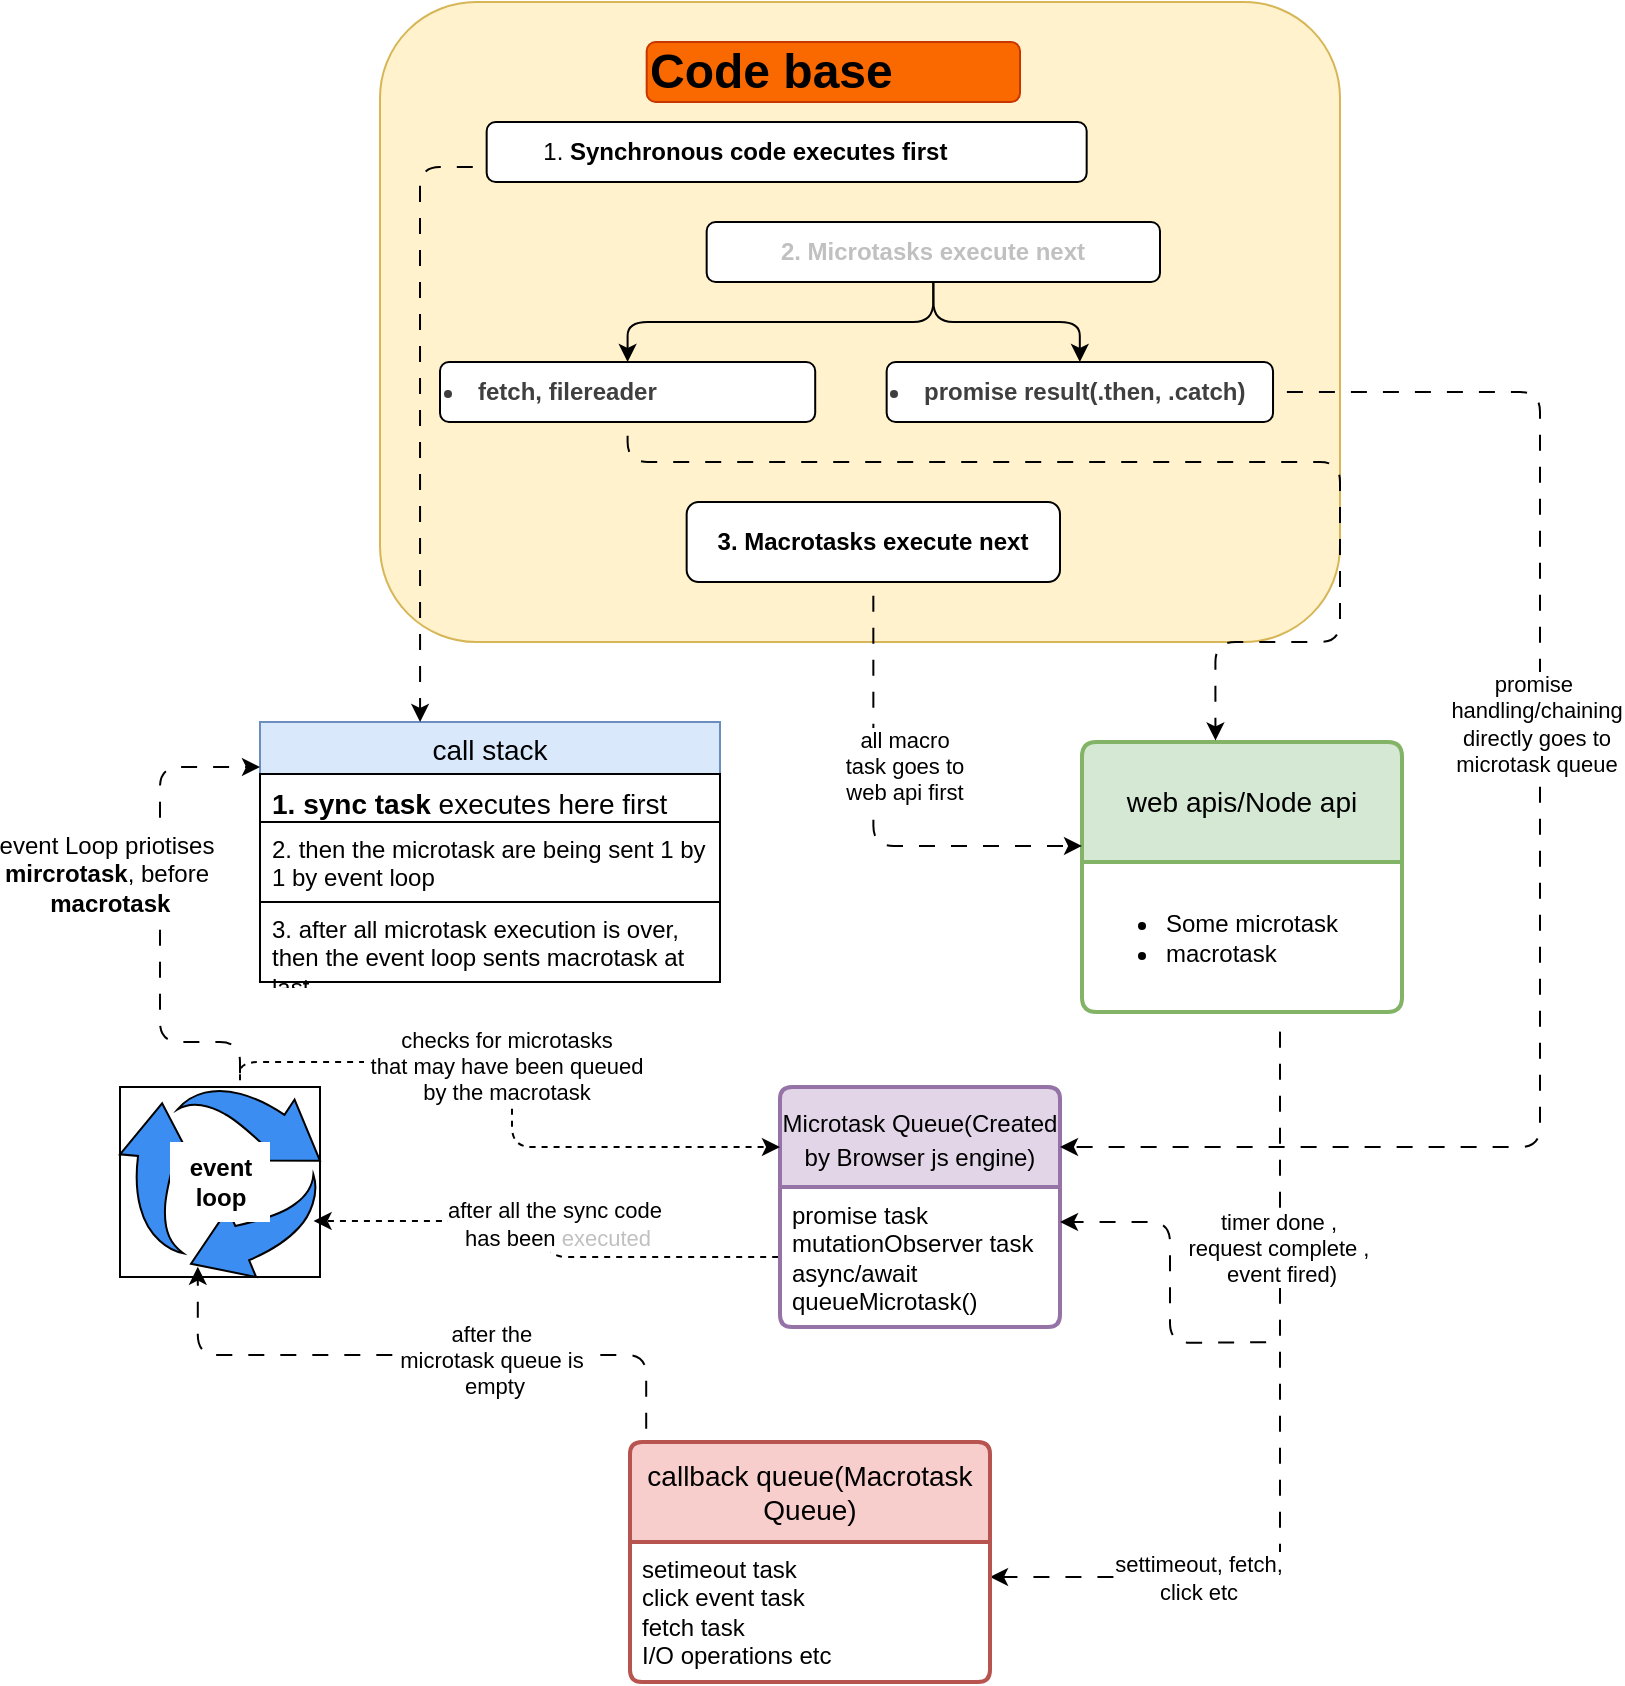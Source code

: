 <mxfile>
    <diagram id="r42jsTGxHJVRxmjJ8FQ8" name="Page-1">
        <mxGraphModel dx="839" dy="1619" grid="1" gridSize="10" guides="1" tooltips="1" connect="1" arrows="1" fold="1" page="1" pageScale="1" pageWidth="850" pageHeight="1100" background="none" math="0" shadow="0">
            <root>
                <mxCell id="0"/>
                <mxCell id="1" parent="0"/>
                <mxCell id="48" style="edgeStyle=none;html=1;exitX=0.5;exitY=0;exitDx=0;exitDy=0;" parent="1" source="44" target="43" edge="1">
                    <mxGeometry relative="1" as="geometry"/>
                </mxCell>
                <mxCell id="30" value="" style="rounded=1;whiteSpace=wrap;html=1;movable=1;resizable=1;rotatable=1;deletable=1;editable=1;locked=0;connectable=1;container=1;fillColor=#fff2cc;strokeColor=#d6b656;" parent="1" vertex="1">
                    <mxGeometry x="210" y="-100" width="480" height="320" as="geometry"/>
                </mxCell>
                <mxCell id="31" value="&lt;ol&gt;&lt;li&gt;&lt;span style=&quot;font-weight: 700; text-wrap-mode: nowrap; background-color: transparent;&quot;&gt;Synchronous code executes first&lt;/span&gt;&lt;/li&gt;&lt;/ol&gt;" style="rounded=1;whiteSpace=wrap;html=1;align=left;direction=east;" parent="30" vertex="1">
                    <mxGeometry x="53.333" y="60" width="300" height="30" as="geometry"/>
                </mxCell>
                <mxCell id="42" value="&lt;b&gt;&lt;font style=&quot;font-size: 24px;&quot;&gt;Code base&lt;/font&gt;&lt;/b&gt;" style="rounded=1;whiteSpace=wrap;html=1;align=left;fillColor=#fa6800;fontColor=#000000;strokeColor=#C73500;" parent="30" vertex="1">
                    <mxGeometry x="133.333" y="20" width="186.667" height="30" as="geometry"/>
                </mxCell>
                <mxCell id="32" value="&lt;div style=&quot;&quot;&gt;&lt;font style=&quot;color: light-dark(rgb(0, 0, 0), rgb(255, 255, 255));&quot;&gt;&lt;span style=&quot;background-color: transparent; text-wrap-mode: nowrap; font-weight: 700;&quot;&gt;3. Macrotasks&amp;nbsp;&lt;/span&gt;&lt;span style=&quot;background-color: transparent; text-wrap-mode: nowrap; font-weight: 700;&quot;&gt;execute next&lt;/span&gt;&lt;/font&gt;&lt;/div&gt;" style="rounded=1;whiteSpace=wrap;html=1;align=center;" parent="30" vertex="1">
                    <mxGeometry x="153.33" y="250" width="186.67" height="40" as="geometry"/>
                </mxCell>
                <mxCell id="33" value="&lt;span style=&quot;background-color: transparent; font-weight: 700; text-wrap-mode: nowrap;&quot;&gt;&lt;font style=&quot;color: light-dark(rgb(192, 192, 192), rgb(255, 255, 255));&quot;&gt;2. Microtasks execute next&lt;/font&gt;&lt;/span&gt;" style="rounded=1;whiteSpace=wrap;html=1;align=center;" parent="30" vertex="1">
                    <mxGeometry x="163.333" y="110" width="226.667" height="30" as="geometry"/>
                </mxCell>
                <mxCell id="79" value="&lt;li style=&quot;color: rgb(63, 63, 63); scrollbar-color: rgb(226, 226, 226) rgb(251, 251, 251); font-weight: 700; text-wrap-mode: nowrap;&quot; class=&quot;whitespace-normal break-words&quot;&gt;promise result(.then, .catch)&lt;/li&gt;" style="rounded=1;whiteSpace=wrap;html=1;align=left;" vertex="1" parent="30">
                    <mxGeometry x="253.328" y="180" width="193.183" height="30" as="geometry"/>
                </mxCell>
                <mxCell id="78" value="&lt;li style=&quot;color: rgb(63, 63, 63); scrollbar-color: rgb(226, 226, 226) rgb(251, 251, 251); font-weight: 700; text-wrap-mode: nowrap;&quot; class=&quot;whitespace-normal break-words&quot;&gt;fetch, filereader&lt;/li&gt;" style="rounded=1;whiteSpace=wrap;html=1;align=left;" vertex="1" parent="30">
                    <mxGeometry x="29.998" y="180" width="187.602" height="30" as="geometry"/>
                </mxCell>
                <mxCell id="80" value="" style="endArrow=classic;html=1;exitX=0.5;exitY=1;exitDx=0;exitDy=0;entryX=0.5;entryY=0;entryDx=0;entryDy=0;edgeStyle=orthogonalEdgeStyle;" edge="1" parent="30" source="33" target="78">
                    <mxGeometry width="50" height="50" relative="1" as="geometry">
                        <mxPoint x="130" y="290" as="sourcePoint"/>
                        <mxPoint x="180" y="240" as="targetPoint"/>
                    </mxGeometry>
                </mxCell>
                <mxCell id="81" value="" style="endArrow=classic;html=1;entryX=0.5;entryY=0;entryDx=0;entryDy=0;exitX=0.5;exitY=1;exitDx=0;exitDy=0;edgeStyle=orthogonalEdgeStyle;" edge="1" parent="30" source="33" target="79">
                    <mxGeometry width="50" height="50" relative="1" as="geometry">
                        <mxPoint x="280" y="150" as="sourcePoint"/>
                        <mxPoint x="134" y="190" as="targetPoint"/>
                    </mxGeometry>
                </mxCell>
                <mxCell id="11" value="" style="edgeStyle=orthogonalEdgeStyle;html=1;entryX=1;entryY=0.25;entryDx=0;entryDy=0;flowAnimation=1;exitX=0.625;exitY=1.047;exitDx=0;exitDy=0;exitPerimeter=0;" parent="1" source="12" target="8" edge="1">
                    <mxGeometry relative="1" as="geometry">
                        <Array as="points">
                            <mxPoint x="660" y="688"/>
                        </Array>
                    </mxGeometry>
                </mxCell>
                <mxCell id="50" value="timer done ,&lt;div&gt;request complete ,&lt;div&gt;&amp;nbsp;event fired)&lt;/div&gt;&lt;/div&gt;" style="edgeLabel;html=1;align=center;verticalAlign=middle;resizable=0;points=[];" parent="11" vertex="1" connectable="0">
                    <mxGeometry x="-0.46" y="-1" relative="1" as="geometry">
                        <mxPoint as="offset"/>
                    </mxGeometry>
                </mxCell>
                <mxCell id="53" value="settimeout, fetch,&lt;div&gt;click etc&lt;/div&gt;" style="edgeLabel;html=1;align=center;verticalAlign=middle;resizable=0;points=[];" parent="11" vertex="1" connectable="0">
                    <mxGeometry x="0.514" relative="1" as="geometry">
                        <mxPoint as="offset"/>
                    </mxGeometry>
                </mxCell>
                <mxCell id="5" value="web apis/Node api" style="swimlane;childLayout=stackLayout;horizontal=1;startSize=60;horizontalStack=0;rounded=1;fontSize=14;fontStyle=0;strokeWidth=2;resizeParent=0;resizeLast=1;shadow=0;dashed=0;align=center;arcSize=4;whiteSpace=wrap;html=1;fillColor=#d5e8d4;strokeColor=#82b366;" parent="1" vertex="1">
                    <mxGeometry x="561" y="270" width="160" height="135" as="geometry"/>
                </mxCell>
                <mxCell id="12" value="&lt;ul&gt;&lt;li&gt;Some microtask&lt;/li&gt;&lt;li&gt;macrotask&lt;/li&gt;&lt;/ul&gt;" style="text;html=1;align=left;verticalAlign=middle;resizable=0;points=[];autosize=1;" parent="5" vertex="1">
                    <mxGeometry y="60" width="160" height="75" as="geometry"/>
                </mxCell>
                <mxCell id="15" value="" style="html=1;entryX=0.968;entryY=0.705;entryDx=0;entryDy=0;exitX=0;exitY=0.5;exitDx=0;exitDy=0;flowAnimation=1;entryPerimeter=0;edgeStyle=elbowEdgeStyle;dashed=1;" parent="1" source="44" target="56" edge="1">
                    <mxGeometry relative="1" as="geometry">
                        <mxPoint x="271" y="470" as="sourcePoint"/>
                        <mxPoint x="300" y="410" as="targetPoint"/>
                    </mxGeometry>
                </mxCell>
                <mxCell id="16" value="&lt;div&gt;after all the sync code&lt;/div&gt;&lt;div&gt;&amp;nbsp;has been&amp;nbsp;&lt;span style=&quot;color: rgb(192, 192, 192); background-color: light-dark(#ffffff, var(--ge-dark-color, #121212));&quot;&gt;executed&lt;/span&gt;&lt;/div&gt;" style="edgeLabel;html=1;align=center;verticalAlign=middle;resizable=0;points=[];" parent="15" vertex="1" connectable="0">
                    <mxGeometry x="0.07" y="3" relative="1" as="geometry">
                        <mxPoint x="3" y="-2" as="offset"/>
                    </mxGeometry>
                </mxCell>
                <mxCell id="7" value="callback queue(Macrotask Queue)" style="swimlane;childLayout=stackLayout;horizontal=1;startSize=50;horizontalStack=0;rounded=1;fontSize=14;fontStyle=0;strokeWidth=2;resizeParent=0;resizeLast=1;shadow=0;dashed=0;align=center;arcSize=4;whiteSpace=wrap;html=1;fillColor=#f8cecc;strokeColor=#b85450;" parent="1" vertex="1">
                    <mxGeometry x="335" y="620" width="180" height="120" as="geometry"/>
                </mxCell>
                <mxCell id="8" value="setimeout task&lt;div&gt;click event task&lt;/div&gt;&lt;div&gt;fetch task&lt;/div&gt;&lt;div&gt;I/O operations etc&lt;/div&gt;" style="align=left;strokeColor=none;fillColor=none;spacingLeft=4;fontSize=12;verticalAlign=top;resizable=0;rotatable=0;part=1;html=1;" parent="7" vertex="1">
                    <mxGeometry y="50" width="180" height="70" as="geometry"/>
                </mxCell>
                <mxCell id="10" value="" style="whiteSpace=wrap;html=1;fontSize=14;fontStyle=0;startSize=50;rounded=1;strokeWidth=2;shadow=0;dashed=0;arcSize=4;" parent="7" vertex="1">
                    <mxGeometry y="120" width="180" as="geometry"/>
                </mxCell>
                <mxCell id="17" value="" style="html=1;flowAnimation=1;exitX=0.5;exitY=1;exitDx=0;exitDy=0;entryX=0;entryY=0.385;entryDx=0;entryDy=0;entryPerimeter=0;edgeStyle=orthogonalEdgeStyle;" parent="1" source="32" target="5" edge="1">
                    <mxGeometry relative="1" as="geometry">
                        <mxPoint x="469" y="270" as="sourcePoint"/>
                        <mxPoint x="460" y="340" as="targetPoint"/>
                    </mxGeometry>
                </mxCell>
                <mxCell id="41" value="all macro&lt;div&gt;task goes to&lt;/div&gt;&lt;div&gt;web api first&lt;/div&gt;" style="edgeLabel;html=1;align=center;verticalAlign=middle;resizable=0;points=[];" parent="17" vertex="1" connectable="0">
                    <mxGeometry x="-0.26" y="4" relative="1" as="geometry">
                        <mxPoint x="11" y="4" as="offset"/>
                    </mxGeometry>
                </mxCell>
                <mxCell id="35" value="call stack" style="swimlane;fontStyle=0;childLayout=stackLayout;horizontal=1;startSize=26;horizontalStack=0;resizeParent=1;resizeParentMax=0;resizeLast=0;collapsible=1;marginBottom=0;align=center;fontSize=14;fillColor=#dae8fc;strokeColor=#6c8ebf;" parent="1" vertex="1">
                    <mxGeometry x="150" y="260" width="230" height="90" as="geometry">
                        <mxRectangle y="600" width="60" height="30" as="alternateBounds"/>
                    </mxGeometry>
                </mxCell>
                <mxCell id="36" value="&lt;span style=&quot;color: rgb(0, 0, 0); font-size: 14px; text-align: center;&quot;&gt;&lt;b&gt;1. sync task&lt;/b&gt;&amp;nbsp;&lt;/span&gt;&lt;span style=&quot;font-size: 14px; text-align: center; background-color: transparent;&quot;&gt;executes here first&lt;/span&gt;" style="text;strokeColor=default;fillColor=none;spacingLeft=4;spacingRight=4;overflow=hidden;rotatable=0;points=[[0,0.5],[1,0.5]];portConstraint=eastwest;fontSize=12;whiteSpace=wrap;html=1;" parent="35" vertex="1">
                    <mxGeometry y="26" width="230" height="24" as="geometry"/>
                </mxCell>
                <mxCell id="37" value="&lt;span style=&quot;font-weight: normal;&quot;&gt;2. then the microtask are being sent 1 by 1 by event loop&lt;/span&gt;" style="text;strokeColor=default;fillColor=none;spacingLeft=4;spacingRight=4;overflow=hidden;rotatable=0;points=[[0,0.5],[1,0.5]];portConstraint=eastwest;fontSize=12;whiteSpace=wrap;html=1;fontStyle=1" parent="35" vertex="1">
                    <mxGeometry y="50" width="230" height="40" as="geometry"/>
                </mxCell>
                <mxCell id="46" value="" style="html=1;exitX=0.045;exitY=0.003;exitDx=0;exitDy=0;flowAnimation=1;edgeStyle=elbowEdgeStyle;elbow=vertical;exitPerimeter=0;entryX=0.389;entryY=0.946;entryDx=0;entryDy=0;entryPerimeter=0;" parent="1" source="7" edge="1" target="56">
                    <mxGeometry relative="1" as="geometry">
                        <mxPoint x="306" y="500" as="sourcePoint"/>
                        <mxPoint x="238" y="404" as="targetPoint"/>
                    </mxGeometry>
                </mxCell>
                <mxCell id="54" value="after the&amp;nbsp;&lt;div&gt;microtask queue is&amp;nbsp;&lt;/div&gt;&lt;div&gt;empty&lt;/div&gt;" style="edgeLabel;html=1;align=center;verticalAlign=middle;resizable=0;points=[];" parent="46" vertex="1" connectable="0">
                    <mxGeometry x="-0.418" y="2" relative="1" as="geometry">
                        <mxPoint x="-29" as="offset"/>
                    </mxGeometry>
                </mxCell>
                <mxCell id="43" value="&lt;font style=&quot;font-size: 12px;&quot;&gt;Microtask Queue(Created by Browser js engine)&lt;/font&gt;" style="swimlane;childLayout=stackLayout;horizontal=1;startSize=50;horizontalStack=0;rounded=1;fontSize=14;fontStyle=0;strokeWidth=2;resizeParent=0;resizeLast=1;shadow=0;dashed=0;align=center;arcSize=4;whiteSpace=wrap;html=1;fillColor=#e1d5e7;strokeColor=#9673a6;" parent="1" vertex="1">
                    <mxGeometry x="410" y="442.5" width="140" height="120" as="geometry"/>
                </mxCell>
                <mxCell id="44" value="promise task&lt;div&gt;mutationObserver task&lt;/div&gt;&lt;div&gt;async/await&lt;/div&gt;&lt;div&gt;queueMicrotask()&lt;/div&gt;" style="align=left;strokeColor=none;fillColor=none;spacingLeft=4;fontSize=12;verticalAlign=top;resizable=0;rotatable=0;part=1;html=1;" parent="43" vertex="1">
                    <mxGeometry y="50" width="140" height="70" as="geometry"/>
                </mxCell>
                <mxCell id="45" value="" style="whiteSpace=wrap;html=1;fontSize=14;fontStyle=0;startSize=50;rounded=1;strokeWidth=2;shadow=0;dashed=0;arcSize=4;" parent="43" vertex="1">
                    <mxGeometry y="120" width="140" as="geometry"/>
                </mxCell>
                <mxCell id="51" value="" style="endArrow=classic;html=1;entryX=1;entryY=0.25;entryDx=0;entryDy=0;flowAnimation=1;edgeStyle=orthogonalEdgeStyle;" parent="1" target="44" edge="1">
                    <mxGeometry width="50" height="50" relative="1" as="geometry">
                        <mxPoint x="660" y="570" as="sourcePoint"/>
                        <mxPoint x="240" y="510" as="targetPoint"/>
                    </mxGeometry>
                </mxCell>
                <mxCell id="58" value="" style="group;strokeColor=light-dark(#000000,#FFFFFF);" vertex="1" connectable="0" parent="1">
                    <mxGeometry x="80" y="442.5" width="100" height="95" as="geometry"/>
                </mxCell>
                <mxCell id="56" value="" style="sketch=0;html=1;aspect=fixed;strokeColor=default;shadow=0;fillColor=#3B8DF1;verticalAlign=top;labelPosition=center;verticalLabelPosition=bottom;shape=mxgraph.gcp2.arrow_cycle;gradientColor=none;" vertex="1" parent="58">
                    <mxGeometry width="100" height="95" as="geometry"/>
                </mxCell>
                <mxCell id="57" value="&lt;b&gt;event&lt;/b&gt;&lt;div&gt;&lt;b&gt;loop&lt;/b&gt;&lt;/div&gt;" style="text;html=1;align=center;verticalAlign=middle;resizable=0;points=[];autosize=1;strokeColor=none;fillColor=default;container=1;rounded=0;" vertex="1" parent="58">
                    <mxGeometry x="25" y="27.5" width="50" height="40" as="geometry"/>
                </mxCell>
                <mxCell id="59" value="" style="endArrow=classic;html=1;exitX=0.6;exitY=0;exitDx=0;exitDy=0;exitPerimeter=0;edgeStyle=orthogonalEdgeStyle;elbow=horizontal;flowAnimation=1;entryX=0;entryY=0.25;entryDx=0;entryDy=0;" edge="1" parent="1" source="56" target="35">
                    <mxGeometry width="50" height="50" relative="1" as="geometry">
                        <mxPoint x="210" y="600" as="sourcePoint"/>
                        <mxPoint x="240" y="400" as="targetPoint"/>
                        <Array as="points">
                            <mxPoint x="140" y="420"/>
                            <mxPoint x="100" y="420"/>
                            <mxPoint x="100" y="282"/>
                        </Array>
                    </mxGeometry>
                </mxCell>
                <mxCell id="61" value="&lt;span style=&quot;font-family: Helvetica; font-size: 12px; font-style: normal; font-variant-ligatures: normal; font-variant-caps: normal; font-weight: 400; letter-spacing: normal; orphans: 2; text-align: center; text-indent: 0px; text-transform: none; widows: 2; word-spacing: 0px; -webkit-text-stroke-width: 0px; white-space: nowrap; text-decoration-thickness: initial; text-decoration-style: initial; text-decoration-color: initial; float: none; display: inline !important;&quot;&gt;event Loop priotises&lt;/span&gt;&lt;div style=&quot;forced-color-adjust: none; scrollbar-color: rgb(75, 75, 75) rgb(27, 29, 30); font-family: Helvetica; font-size: 12px; font-style: normal; font-variant-ligatures: normal; font-variant-caps: normal; letter-spacing: normal; orphans: 2; text-align: center; text-indent: 0px; text-transform: none; widows: 2; word-spacing: 0px; -webkit-text-stroke-width: 0px; white-space: nowrap; text-decoration-thickness: initial; text-decoration-style: initial; text-decoration-color: initial; box-shadow: none !important;&quot;&gt;&lt;b&gt;mircrotask&lt;/b&gt;&lt;span style=&quot;font-weight: 400;&quot;&gt;, before&lt;/span&gt;&lt;/div&gt;&lt;div style=&quot;forced-color-adjust: none; scrollbar-color: rgb(75, 75, 75) rgb(27, 29, 30); font-family: Helvetica; font-size: 12px; font-style: normal; font-variant-ligatures: normal; font-variant-caps: normal; letter-spacing: normal; orphans: 2; text-align: center; text-indent: 0px; text-transform: none; widows: 2; word-spacing: 0px; -webkit-text-stroke-width: 0px; white-space: nowrap; text-decoration-thickness: initial; text-decoration-style: initial; text-decoration-color: initial; box-shadow: none !important;&quot;&gt;&lt;span style=&quot;font-weight: 400;&quot;&gt;&amp;nbsp;&lt;/span&gt;&lt;b&gt;macrotask&lt;/b&gt;&lt;/div&gt;" style="edgeLabel;html=1;align=center;verticalAlign=middle;resizable=0;points=[];labelBackgroundColor=default;fontColor=default;" vertex="1" connectable="0" parent="59">
                    <mxGeometry x="0.273" y="3" relative="1" as="geometry">
                        <mxPoint x="-24" y="12" as="offset"/>
                    </mxGeometry>
                </mxCell>
                <mxCell id="63" value="" style="endArrow=classic;html=1;exitX=0;exitY=0.75;exitDx=0;exitDy=0;entryX=0.348;entryY=0;entryDx=0;entryDy=0;entryPerimeter=0;edgeStyle=orthogonalEdgeStyle;elbow=vertical;flowAnimation=1;" edge="1" parent="1" source="31" target="35">
                    <mxGeometry width="50" height="50" relative="1" as="geometry">
                        <mxPoint x="40" y="440" as="sourcePoint"/>
                        <mxPoint x="90" y="410" as="targetPoint"/>
                    </mxGeometry>
                </mxCell>
                <mxCell id="64" value="" style="endArrow=classic;html=1;entryX=0.417;entryY=-0.006;entryDx=0;entryDy=0;entryPerimeter=0;exitX=0.5;exitY=1;exitDx=0;exitDy=0;edgeStyle=orthogonalEdgeStyle;flowAnimation=1;" edge="1" parent="1" source="78" target="5">
                    <mxGeometry width="50" height="50" relative="1" as="geometry">
                        <mxPoint x="140" y="520" as="sourcePoint"/>
                        <mxPoint x="190" y="470" as="targetPoint"/>
                        <Array as="points">
                            <mxPoint x="334" y="130"/>
                            <mxPoint x="690" y="130"/>
                            <mxPoint x="690" y="220"/>
                            <mxPoint x="628" y="220"/>
                        </Array>
                    </mxGeometry>
                </mxCell>
                <mxCell id="38" value="&lt;span style=&quot;font-weight: normal;&quot;&gt;3. after all microtask execution is over, then the event loop sents macrotask at last&lt;/span&gt;" style="text;strokeColor=default;fillColor=none;spacingLeft=4;spacingRight=4;overflow=hidden;rotatable=0;points=[[0,0.5],[1,0.5]];portConstraint=eastwest;fontSize=12;whiteSpace=wrap;html=1;fontStyle=1" parent="1" vertex="1">
                    <mxGeometry x="150" y="350" width="230" height="40" as="geometry"/>
                </mxCell>
                <mxCell id="82" value="" style="endArrow=classic;html=1;entryX=1;entryY=0.25;entryDx=0;entryDy=0;exitX=1;exitY=0.5;exitDx=0;exitDy=0;edgeStyle=orthogonalEdgeStyle;flowAnimation=1;" edge="1" parent="1" source="79" target="43">
                    <mxGeometry width="50" height="50" relative="1" as="geometry">
                        <mxPoint x="300" y="370" as="sourcePoint"/>
                        <mxPoint x="350" y="320" as="targetPoint"/>
                        <Array as="points">
                            <mxPoint x="790" y="95"/>
                            <mxPoint x="790" y="472"/>
                        </Array>
                    </mxGeometry>
                </mxCell>
                <mxCell id="87" value="promise&amp;nbsp;&lt;div&gt;handling/chaining&lt;/div&gt;&lt;div&gt;directly goes to&lt;/div&gt;&lt;div&gt;microtask queue&lt;/div&gt;" style="edgeLabel;html=1;align=center;verticalAlign=middle;resizable=0;points=[];" vertex="1" connectable="0" parent="82">
                    <mxGeometry x="-0.204" y="-2" relative="1" as="geometry">
                        <mxPoint as="offset"/>
                    </mxGeometry>
                </mxCell>
                <mxCell id="83" value="" style="endArrow=classic;html=1;entryX=0;entryY=0.25;entryDx=0;entryDy=0;flowAnimation=1;dashed=1;edgeStyle=orthogonalEdgeStyle;" edge="1" parent="1" target="43">
                    <mxGeometry width="50" height="50" relative="1" as="geometry">
                        <mxPoint x="140" y="440" as="sourcePoint"/>
                        <mxPoint x="453.42" y="455.63" as="targetPoint"/>
                        <Array as="points">
                            <mxPoint x="140" y="430"/>
                            <mxPoint x="276" y="430"/>
                            <mxPoint x="276" y="472"/>
                        </Array>
                    </mxGeometry>
                </mxCell>
                <mxCell id="84" value="checks for microtasks&lt;div&gt;&amp;nbsp;that may have been queued&amp;nbsp;&lt;/div&gt;&lt;div&gt;by the macrotask&lt;/div&gt;" style="edgeLabel;html=1;align=center;verticalAlign=middle;resizable=0;points=[];" vertex="1" connectable="0" parent="83">
                    <mxGeometry x="-0.114" y="-2" relative="1" as="geometry">
                        <mxPoint as="offset"/>
                    </mxGeometry>
                </mxCell>
            </root>
        </mxGraphModel>
    </diagram>
</mxfile>